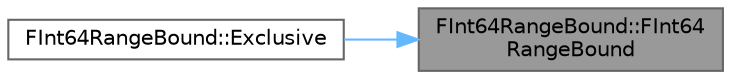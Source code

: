 digraph "FInt64RangeBound::FInt64RangeBound"
{
 // INTERACTIVE_SVG=YES
 // LATEX_PDF_SIZE
  bgcolor="transparent";
  edge [fontname=Helvetica,fontsize=10,labelfontname=Helvetica,labelfontsize=10];
  node [fontname=Helvetica,fontsize=10,shape=box,height=0.2,width=0.4];
  rankdir="RL";
  Node1 [id="Node000001",label="FInt64RangeBound::FInt64\lRangeBound",height=0.2,width=0.4,color="gray40", fillcolor="grey60", style="filled", fontcolor="black",tooltip=" "];
  Node1 -> Node2 [id="edge1_Node000001_Node000002",dir="back",color="steelblue1",style="solid",tooltip=" "];
  Node2 [id="Node000002",label="FInt64RangeBound::Exclusive",height=0.2,width=0.4,color="grey40", fillcolor="white", style="filled",URL="$dc/d6d/structFInt64RangeBound.html#a43ceb5d940c61537138af2371000626b",tooltip=" "];
}
